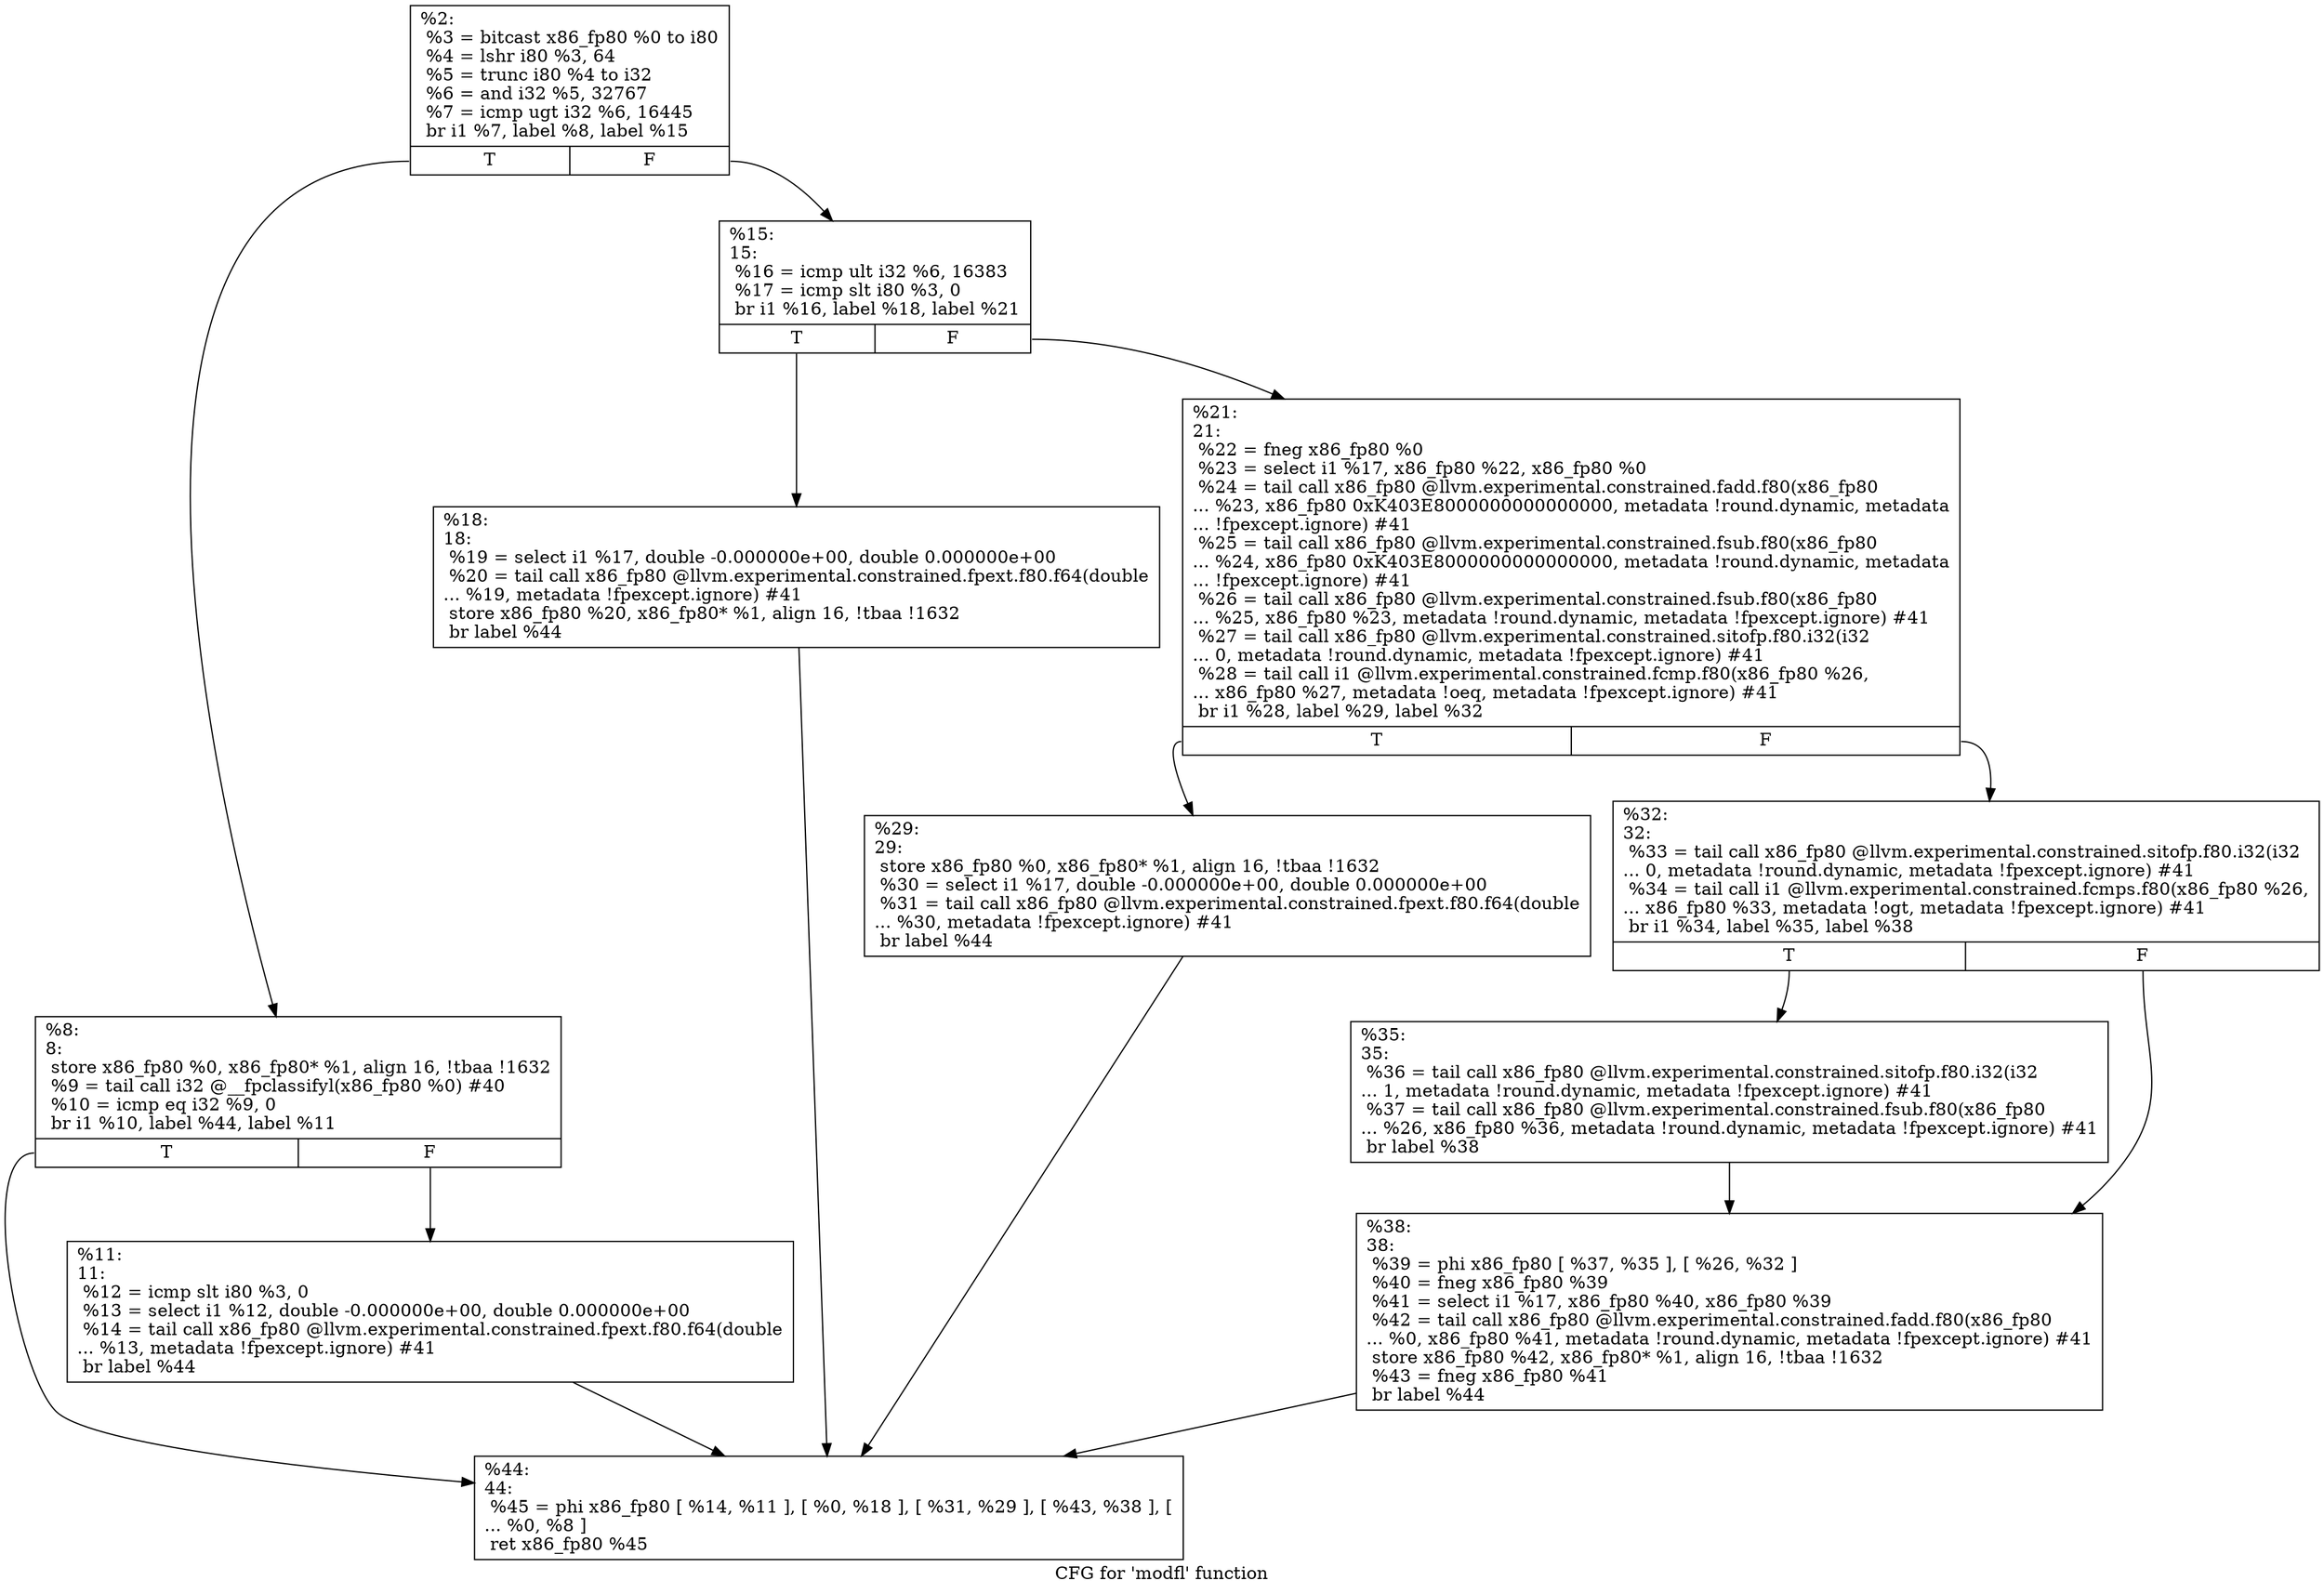 digraph "CFG for 'modfl' function" {
	label="CFG for 'modfl' function";

	Node0x17a6360 [shape=record,label="{%2:\l  %3 = bitcast x86_fp80 %0 to i80\l  %4 = lshr i80 %3, 64\l  %5 = trunc i80 %4 to i32\l  %6 = and i32 %5, 32767\l  %7 = icmp ugt i32 %6, 16445\l  br i1 %7, label %8, label %15\l|{<s0>T|<s1>F}}"];
	Node0x17a6360:s0 -> Node0x17a6470;
	Node0x17a6360:s1 -> Node0x17a6510;
	Node0x17a6470 [shape=record,label="{%8:\l8:                                                \l  store x86_fp80 %0, x86_fp80* %1, align 16, !tbaa !1632\l  %9 = tail call i32 @__fpclassifyl(x86_fp80 %0) #40\l  %10 = icmp eq i32 %9, 0\l  br i1 %10, label %44, label %11\l|{<s0>T|<s1>F}}"];
	Node0x17a6470:s0 -> Node0x17a6740;
	Node0x17a6470:s1 -> Node0x17a64c0;
	Node0x17a64c0 [shape=record,label="{%11:\l11:                                               \l  %12 = icmp slt i80 %3, 0\l  %13 = select i1 %12, double -0.000000e+00, double 0.000000e+00\l  %14 = tail call x86_fp80 @llvm.experimental.constrained.fpext.f80.f64(double\l... %13, metadata !fpexcept.ignore) #41\l  br label %44\l}"];
	Node0x17a64c0 -> Node0x17a6740;
	Node0x17a6510 [shape=record,label="{%15:\l15:                                               \l  %16 = icmp ult i32 %6, 16383\l  %17 = icmp slt i80 %3, 0\l  br i1 %16, label %18, label %21\l|{<s0>T|<s1>F}}"];
	Node0x17a6510:s0 -> Node0x17a6560;
	Node0x17a6510:s1 -> Node0x17a65b0;
	Node0x17a6560 [shape=record,label="{%18:\l18:                                               \l  %19 = select i1 %17, double -0.000000e+00, double 0.000000e+00\l  %20 = tail call x86_fp80 @llvm.experimental.constrained.fpext.f80.f64(double\l... %19, metadata !fpexcept.ignore) #41\l  store x86_fp80 %20, x86_fp80* %1, align 16, !tbaa !1632\l  br label %44\l}"];
	Node0x17a6560 -> Node0x17a6740;
	Node0x17a65b0 [shape=record,label="{%21:\l21:                                               \l  %22 = fneg x86_fp80 %0\l  %23 = select i1 %17, x86_fp80 %22, x86_fp80 %0\l  %24 = tail call x86_fp80 @llvm.experimental.constrained.fadd.f80(x86_fp80\l... %23, x86_fp80 0xK403E8000000000000000, metadata !round.dynamic, metadata\l... !fpexcept.ignore) #41\l  %25 = tail call x86_fp80 @llvm.experimental.constrained.fsub.f80(x86_fp80\l... %24, x86_fp80 0xK403E8000000000000000, metadata !round.dynamic, metadata\l... !fpexcept.ignore) #41\l  %26 = tail call x86_fp80 @llvm.experimental.constrained.fsub.f80(x86_fp80\l... %25, x86_fp80 %23, metadata !round.dynamic, metadata !fpexcept.ignore) #41\l  %27 = tail call x86_fp80 @llvm.experimental.constrained.sitofp.f80.i32(i32\l... 0, metadata !round.dynamic, metadata !fpexcept.ignore) #41\l  %28 = tail call i1 @llvm.experimental.constrained.fcmp.f80(x86_fp80 %26,\l... x86_fp80 %27, metadata !oeq, metadata !fpexcept.ignore) #41\l  br i1 %28, label %29, label %32\l|{<s0>T|<s1>F}}"];
	Node0x17a65b0:s0 -> Node0x17a6600;
	Node0x17a65b0:s1 -> Node0x17a6650;
	Node0x17a6600 [shape=record,label="{%29:\l29:                                               \l  store x86_fp80 %0, x86_fp80* %1, align 16, !tbaa !1632\l  %30 = select i1 %17, double -0.000000e+00, double 0.000000e+00\l  %31 = tail call x86_fp80 @llvm.experimental.constrained.fpext.f80.f64(double\l... %30, metadata !fpexcept.ignore) #41\l  br label %44\l}"];
	Node0x17a6600 -> Node0x17a6740;
	Node0x17a6650 [shape=record,label="{%32:\l32:                                               \l  %33 = tail call x86_fp80 @llvm.experimental.constrained.sitofp.f80.i32(i32\l... 0, metadata !round.dynamic, metadata !fpexcept.ignore) #41\l  %34 = tail call i1 @llvm.experimental.constrained.fcmps.f80(x86_fp80 %26,\l... x86_fp80 %33, metadata !ogt, metadata !fpexcept.ignore) #41\l  br i1 %34, label %35, label %38\l|{<s0>T|<s1>F}}"];
	Node0x17a6650:s0 -> Node0x17a66a0;
	Node0x17a6650:s1 -> Node0x17a66f0;
	Node0x17a66a0 [shape=record,label="{%35:\l35:                                               \l  %36 = tail call x86_fp80 @llvm.experimental.constrained.sitofp.f80.i32(i32\l... 1, metadata !round.dynamic, metadata !fpexcept.ignore) #41\l  %37 = tail call x86_fp80 @llvm.experimental.constrained.fsub.f80(x86_fp80\l... %26, x86_fp80 %36, metadata !round.dynamic, metadata !fpexcept.ignore) #41\l  br label %38\l}"];
	Node0x17a66a0 -> Node0x17a66f0;
	Node0x17a66f0 [shape=record,label="{%38:\l38:                                               \l  %39 = phi x86_fp80 [ %37, %35 ], [ %26, %32 ]\l  %40 = fneg x86_fp80 %39\l  %41 = select i1 %17, x86_fp80 %40, x86_fp80 %39\l  %42 = tail call x86_fp80 @llvm.experimental.constrained.fadd.f80(x86_fp80\l... %0, x86_fp80 %41, metadata !round.dynamic, metadata !fpexcept.ignore) #41\l  store x86_fp80 %42, x86_fp80* %1, align 16, !tbaa !1632\l  %43 = fneg x86_fp80 %41\l  br label %44\l}"];
	Node0x17a66f0 -> Node0x17a6740;
	Node0x17a6740 [shape=record,label="{%44:\l44:                                               \l  %45 = phi x86_fp80 [ %14, %11 ], [ %0, %18 ], [ %31, %29 ], [ %43, %38 ], [\l... %0, %8 ]\l  ret x86_fp80 %45\l}"];
}
